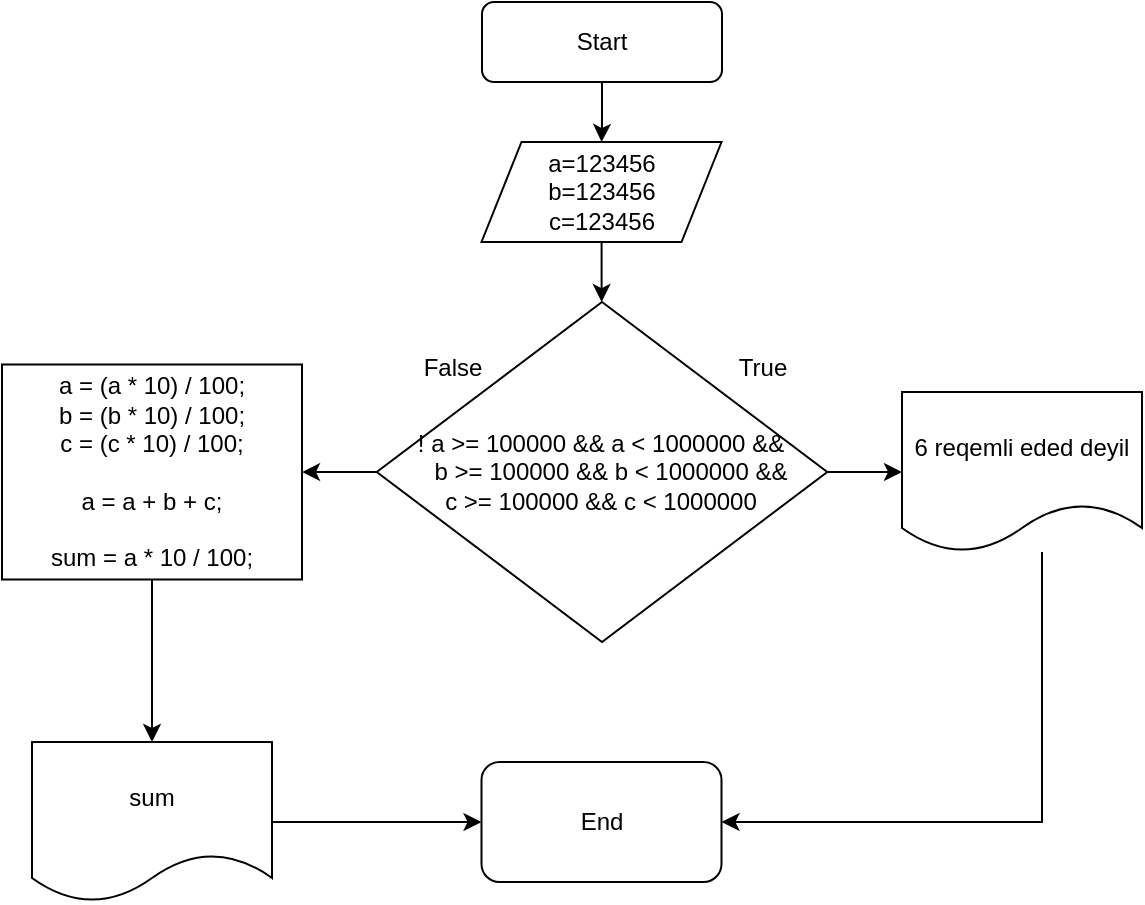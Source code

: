 <mxfile version="16.5.1" type="device"><diagram id="vwgzbV6f9qIAYS0D97HC" name="Page-1"><mxGraphModel dx="1278" dy="649" grid="1" gridSize="10" guides="1" tooltips="1" connect="1" arrows="1" fold="1" page="1" pageScale="1" pageWidth="850" pageHeight="1100" math="0" shadow="0"><root><mxCell id="0"/><mxCell id="1" parent="0"/><mxCell id="B9yU_aoSHC_xsWMv_32H-2" style="edgeStyle=orthogonalEdgeStyle;rounded=0;orthogonalLoop=1;jettySize=auto;html=1;" parent="1" source="ppOvj2_jY-yKDa5ZknTW-3" target="p09BLcKj-EsGFWfXhzJq-2" edge="1"><mxGeometry relative="1" as="geometry"/></mxCell><mxCell id="ppOvj2_jY-yKDa5ZknTW-3" value="Start" style="rounded=1;whiteSpace=wrap;html=1;" parent="1" vertex="1"><mxGeometry x="360" y="40" width="120" height="40" as="geometry"/></mxCell><mxCell id="B9yU_aoSHC_xsWMv_32H-3" style="edgeStyle=orthogonalEdgeStyle;rounded=0;orthogonalLoop=1;jettySize=auto;html=1;" parent="1" source="p09BLcKj-EsGFWfXhzJq-2" edge="1"><mxGeometry relative="1" as="geometry"><mxPoint x="419.8" y="190.025" as="targetPoint"/></mxGeometry></mxCell><mxCell id="p09BLcKj-EsGFWfXhzJq-2" value="a=123456&lt;br&gt;b=123456&lt;br&gt;c=123456" style="shape=parallelogram;perimeter=parallelogramPerimeter;whiteSpace=wrap;html=1;fixedSize=1;" parent="1" vertex="1"><mxGeometry x="359.75" y="110" width="120" height="50" as="geometry"/></mxCell><mxCell id="SAZlbaSpdUHbSgGMpmwB-4" style="edgeStyle=orthogonalEdgeStyle;rounded=0;orthogonalLoop=1;jettySize=auto;html=1;" edge="1" parent="1" source="SAZlbaSpdUHbSgGMpmwB-1" target="SAZlbaSpdUHbSgGMpmwB-3"><mxGeometry relative="1" as="geometry"/></mxCell><mxCell id="SAZlbaSpdUHbSgGMpmwB-5" style="edgeStyle=orthogonalEdgeStyle;rounded=0;orthogonalLoop=1;jettySize=auto;html=1;" edge="1" parent="1" source="SAZlbaSpdUHbSgGMpmwB-1" target="SAZlbaSpdUHbSgGMpmwB-2"><mxGeometry relative="1" as="geometry"/></mxCell><mxCell id="SAZlbaSpdUHbSgGMpmwB-1" value="&lt;div&gt;! a &amp;gt;= 100000 &amp;amp;&amp;amp; a &amp;lt; 1000000 &amp;amp;&amp;amp;&lt;/div&gt;&lt;div&gt;&lt;span&gt;&amp;nbsp; &amp;nbsp;b &amp;gt;= 100000 &amp;amp;&amp;amp; b &amp;lt; 1000000 &amp;amp;&amp;amp;&lt;/span&gt;&lt;/div&gt;&lt;div&gt;&lt;span&gt;c &amp;gt;= 100000 &amp;amp;&amp;amp; c &amp;lt; 1000000&lt;/span&gt;&lt;/div&gt;" style="rhombus;whiteSpace=wrap;html=1;" vertex="1" parent="1"><mxGeometry x="307.38" y="190" width="225.25" height="170" as="geometry"/></mxCell><mxCell id="SAZlbaSpdUHbSgGMpmwB-11" style="edgeStyle=orthogonalEdgeStyle;rounded=0;orthogonalLoop=1;jettySize=auto;html=1;entryX=0.5;entryY=0;entryDx=0;entryDy=0;" edge="1" parent="1" source="SAZlbaSpdUHbSgGMpmwB-2" target="SAZlbaSpdUHbSgGMpmwB-10"><mxGeometry relative="1" as="geometry"/></mxCell><mxCell id="SAZlbaSpdUHbSgGMpmwB-2" value="&lt;div&gt;a = (a * 10) / 100;&lt;/div&gt;&lt;div&gt;b = (b * 10) / 100;&lt;/div&gt;&lt;div&gt;c = (c * 10) / 100;&lt;/div&gt;&lt;div&gt;&lt;br&gt;&lt;/div&gt;&lt;div&gt;a = a + b + c;&lt;/div&gt;&lt;div&gt;&lt;br&gt;&lt;/div&gt;&lt;div&gt;sum = a * 10 / 100;&lt;br&gt;&lt;/div&gt;" style="rounded=0;whiteSpace=wrap;html=1;" vertex="1" parent="1"><mxGeometry x="120" y="221.25" width="150" height="107.5" as="geometry"/></mxCell><mxCell id="SAZlbaSpdUHbSgGMpmwB-7" style="edgeStyle=orthogonalEdgeStyle;rounded=0;orthogonalLoop=1;jettySize=auto;html=1;entryX=1;entryY=0.5;entryDx=0;entryDy=0;" edge="1" parent="1" source="SAZlbaSpdUHbSgGMpmwB-3" target="SAZlbaSpdUHbSgGMpmwB-6"><mxGeometry relative="1" as="geometry"><Array as="points"><mxPoint x="640" y="450"/></Array></mxGeometry></mxCell><mxCell id="SAZlbaSpdUHbSgGMpmwB-3" value="6 reqemli eded deyil" style="shape=document;whiteSpace=wrap;html=1;boundedLbl=1;" vertex="1" parent="1"><mxGeometry x="570" y="235" width="120" height="80" as="geometry"/></mxCell><mxCell id="SAZlbaSpdUHbSgGMpmwB-6" value="End" style="rounded=1;whiteSpace=wrap;html=1;" vertex="1" parent="1"><mxGeometry x="359.75" y="420" width="120" height="60" as="geometry"/></mxCell><mxCell id="SAZlbaSpdUHbSgGMpmwB-8" value="True" style="text;html=1;align=center;verticalAlign=middle;resizable=0;points=[];autosize=1;strokeColor=none;fillColor=none;" vertex="1" parent="1"><mxGeometry x="480" y="212.5" width="40" height="20" as="geometry"/></mxCell><mxCell id="SAZlbaSpdUHbSgGMpmwB-9" value="False" style="text;html=1;align=center;verticalAlign=middle;resizable=0;points=[];autosize=1;strokeColor=none;fillColor=none;" vertex="1" parent="1"><mxGeometry x="320" y="212.5" width="50" height="20" as="geometry"/></mxCell><mxCell id="SAZlbaSpdUHbSgGMpmwB-12" style="edgeStyle=orthogonalEdgeStyle;rounded=0;orthogonalLoop=1;jettySize=auto;html=1;entryX=0;entryY=0.5;entryDx=0;entryDy=0;" edge="1" parent="1" source="SAZlbaSpdUHbSgGMpmwB-10" target="SAZlbaSpdUHbSgGMpmwB-6"><mxGeometry relative="1" as="geometry"/></mxCell><mxCell id="SAZlbaSpdUHbSgGMpmwB-10" value="sum" style="shape=document;whiteSpace=wrap;html=1;boundedLbl=1;" vertex="1" parent="1"><mxGeometry x="135" y="410" width="120" height="80" as="geometry"/></mxCell></root></mxGraphModel></diagram></mxfile>